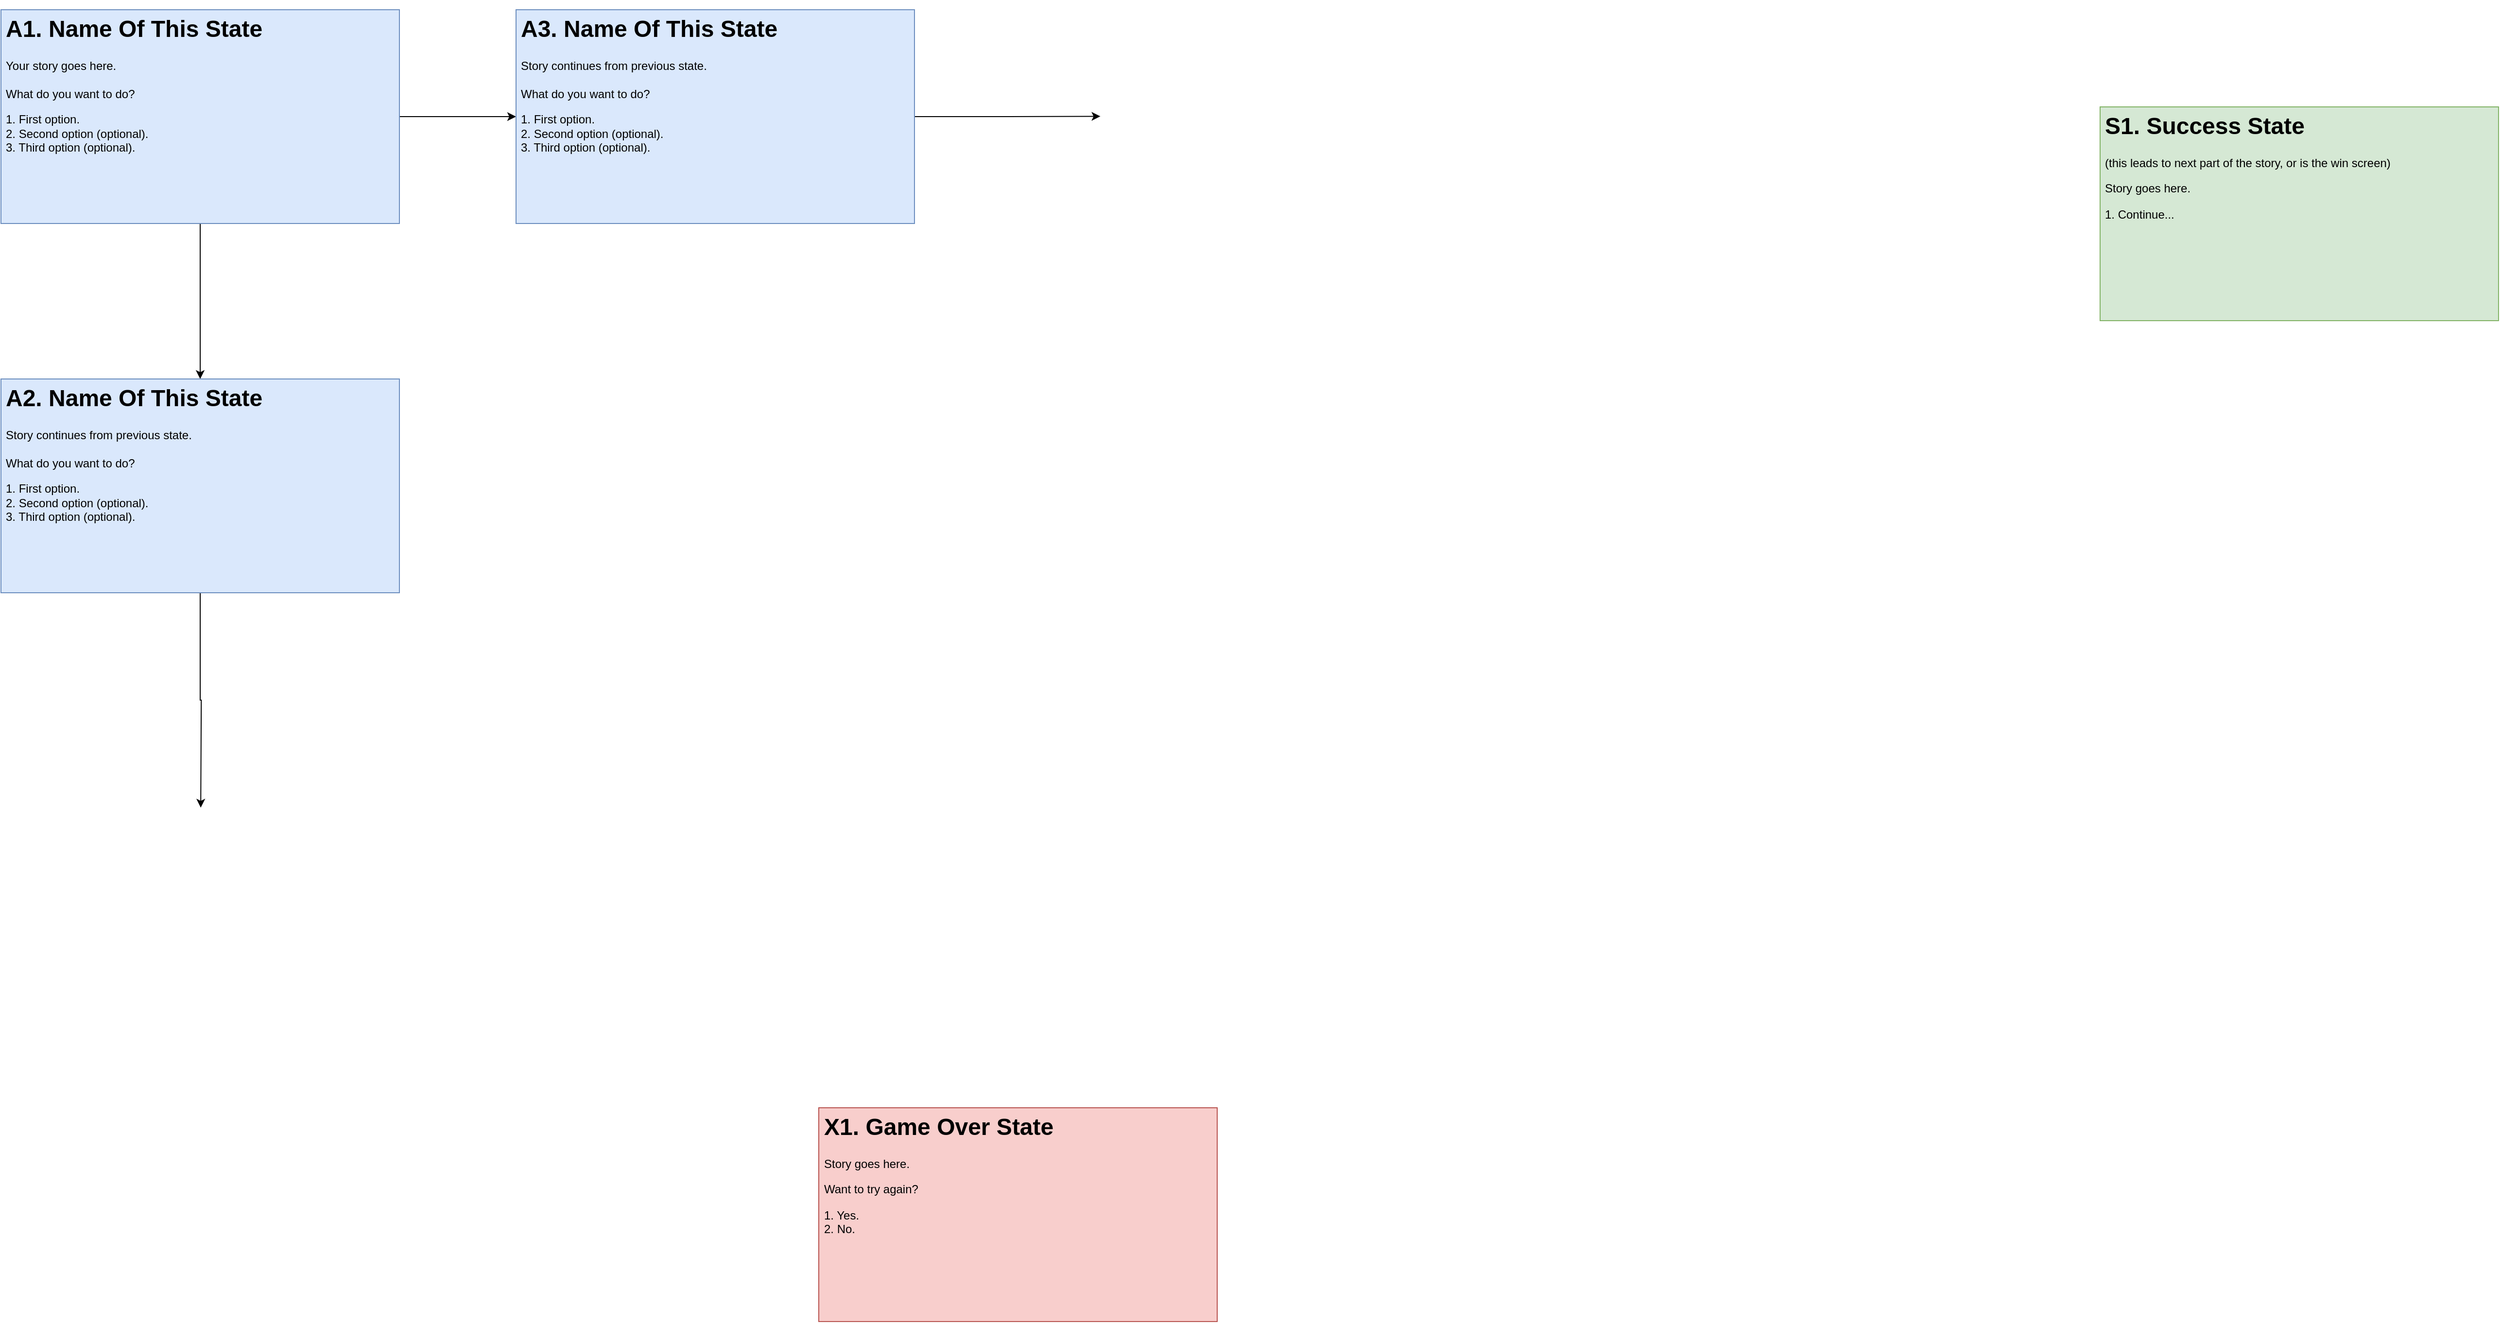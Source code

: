 <mxfile version="15.8.3" type="device" pages="2"><diagram id="2F5e5r4EdfCOpqTdwm34" name="Page-1"><mxGraphModel dx="5688" dy="4528" grid="1" gridSize="10" guides="1" tooltips="1" connect="1" arrows="1" fold="1" page="1" pageScale="1" pageWidth="1920" pageHeight="1200" background="none" math="0" shadow="0"><root><mxCell id="0"/><mxCell id="1" parent="0"/><mxCell id="8j3Md_S9FkKLMgzsWXGM-3" style="edgeStyle=orthogonalEdgeStyle;rounded=0;html=1;exitX=0.5;exitY=1;entryX=0.5;entryY=0;jettySize=auto;orthogonalLoop=1;" edge="1" parent="1" source="8j3Md_S9FkKLMgzsWXGM-5" target="8j3Md_S9FkKLMgzsWXGM-7"><mxGeometry relative="1" as="geometry"/></mxCell><mxCell id="8j3Md_S9FkKLMgzsWXGM-4" style="edgeStyle=orthogonalEdgeStyle;rounded=0;html=1;exitX=1;exitY=0.5;entryX=0;entryY=0.5;jettySize=auto;orthogonalLoop=1;" edge="1" parent="1" source="8j3Md_S9FkKLMgzsWXGM-5" target="8j3Md_S9FkKLMgzsWXGM-9"><mxGeometry relative="1" as="geometry"/></mxCell><mxCell id="8j3Md_S9FkKLMgzsWXGM-5" value="&lt;h1&gt;A1. Name Of This State&lt;/h1&gt;&lt;p&gt;&lt;span&gt;Your story goes here.&lt;br&gt;&lt;/span&gt;&lt;span&gt;&lt;br&gt;What do you want to do?&lt;/span&gt;&lt;/p&gt;&lt;p&gt;1. First option.&lt;br&gt;2. Second option (optional).&lt;br&gt;3. Third option (optional).&amp;nbsp;&lt;/p&gt;" style="text;html=1;strokeColor=#6c8ebf;fillColor=#dae8fc;spacing=5;spacingTop=-20;whiteSpace=wrap;overflow=hidden;rounded=0;" vertex="1" parent="1"><mxGeometry x="80" y="-1120" width="410" height="220" as="geometry"/></mxCell><mxCell id="8j3Md_S9FkKLMgzsWXGM-6" style="edgeStyle=orthogonalEdgeStyle;rounded=0;html=1;exitX=0.5;exitY=1;entryX=0.5;entryY=0;jettySize=auto;orthogonalLoop=1;" edge="1" parent="1" source="8j3Md_S9FkKLMgzsWXGM-7"><mxGeometry relative="1" as="geometry"><mxPoint x="285.571" y="-298.857" as="targetPoint"/></mxGeometry></mxCell><mxCell id="8j3Md_S9FkKLMgzsWXGM-7" value="&lt;h1&gt;A2. Name Of This State&lt;/h1&gt;&lt;p&gt;Story continues from previous state.&lt;br&gt;&lt;span&gt;&lt;br&gt;What do you want to do?&lt;/span&gt;&lt;br&gt;&lt;/p&gt;&lt;p&gt;1. First option.&lt;br&gt;2. Second option (optional).&lt;br&gt;3. Third option (optional).&lt;/p&gt;" style="text;html=1;strokeColor=#6c8ebf;fillColor=#dae8fc;spacing=5;spacingTop=-20;whiteSpace=wrap;overflow=hidden;rounded=0;" vertex="1" parent="1"><mxGeometry x="80" y="-740" width="410" height="220" as="geometry"/></mxCell><mxCell id="8j3Md_S9FkKLMgzsWXGM-8" style="edgeStyle=orthogonalEdgeStyle;rounded=0;html=1;exitX=1;exitY=0.5;entryX=0;entryY=0.5;jettySize=auto;orthogonalLoop=1;" edge="1" parent="1" source="8j3Md_S9FkKLMgzsWXGM-9"><mxGeometry relative="1" as="geometry"><mxPoint x="1211.286" y="-1010.286" as="targetPoint"/></mxGeometry></mxCell><mxCell id="8j3Md_S9FkKLMgzsWXGM-9" value="&lt;h1&gt;A3. Name Of This State&lt;/h1&gt;&lt;p&gt;Story continues from previous state.&lt;br&gt;&lt;br&gt;What do you want to do?&lt;br&gt;&lt;/p&gt;&lt;p&gt;1. First option.&lt;br&gt;2. Second option (optional).&lt;br&gt;3. Third option (optional).&lt;/p&gt;" style="text;html=1;strokeColor=#6c8ebf;fillColor=#dae8fc;spacing=5;spacingTop=-20;whiteSpace=wrap;overflow=hidden;rounded=0;" vertex="1" parent="1"><mxGeometry x="610" y="-1120" width="410" height="220" as="geometry"/></mxCell><mxCell id="8j3Md_S9FkKLMgzsWXGM-10" value="&lt;h1&gt;X1. Game Over State&lt;/h1&gt;&lt;p&gt;Story goes here.&amp;nbsp;&lt;/p&gt;&lt;p&gt;&lt;span&gt;Want to try again?&lt;/span&gt;&lt;br&gt;&lt;/p&gt;&lt;p&gt;1. Yes.&lt;br&gt;2. No.&lt;/p&gt;" style="text;html=1;strokeColor=#b85450;fillColor=#f8cecc;spacing=5;spacingTop=-20;whiteSpace=wrap;overflow=hidden;rounded=0;" vertex="1" parent="1"><mxGeometry x="921.5" y="10" width="410" height="220" as="geometry"/></mxCell><mxCell id="8j3Md_S9FkKLMgzsWXGM-11" value="&lt;h1&gt;S1. Success State&lt;/h1&gt;&lt;p&gt;&lt;span&gt;(this leads to next part of the story, or is the win screen)&lt;/span&gt;&lt;/p&gt;&lt;p&gt;Story goes here.&lt;/p&gt;&lt;p&gt;&lt;span&gt;1. Continue...&lt;/span&gt;&lt;span&gt;&lt;br&gt;&lt;/span&gt;&lt;/p&gt;" style="text;html=1;strokeColor=#82b366;fillColor=#d5e8d4;spacing=5;spacingTop=-20;whiteSpace=wrap;overflow=hidden;rounded=0;" vertex="1" parent="1"><mxGeometry x="2240" y="-1020" width="410" height="220" as="geometry"/></mxCell></root></mxGraphModel></diagram><diagram id="WArMbwn0BnvB3l37Hnve" name="Page-2"><mxGraphModel dx="2844" dy="1664" grid="1" gridSize="10" guides="1" tooltips="1" connect="1" arrows="1" fold="1" page="1" pageScale="1" pageWidth="1920" pageHeight="1200" math="0" shadow="0"><root><mxCell id="LzMgthsVx_Ap8dmyloAN-0"/><mxCell id="LzMgthsVx_Ap8dmyloAN-1" parent="LzMgthsVx_Ap8dmyloAN-0"/><mxCell id="LzMgthsVx_Ap8dmyloAN-2" style="edgeStyle=orthogonalEdgeStyle;rounded=0;html=1;exitX=0.5;exitY=1;entryX=0.5;entryY=0;jettySize=auto;orthogonalLoop=1;" edge="1" parent="LzMgthsVx_Ap8dmyloAN-1" source="LzMgthsVx_Ap8dmyloAN-4" target="LzMgthsVx_Ap8dmyloAN-7"><mxGeometry relative="1" as="geometry"/></mxCell><mxCell id="LzMgthsVx_Ap8dmyloAN-3" style="edgeStyle=orthogonalEdgeStyle;rounded=0;html=1;exitX=1;exitY=0.5;entryX=0;entryY=0.5;jettySize=auto;orthogonalLoop=1;" edge="1" parent="LzMgthsVx_Ap8dmyloAN-1" source="LzMgthsVx_Ap8dmyloAN-4" target="LzMgthsVx_Ap8dmyloAN-10"><mxGeometry relative="1" as="geometry"/></mxCell><mxCell id="LzMgthsVx_Ap8dmyloAN-4" value="&lt;h1&gt;A1. Outside Hangar&lt;/h1&gt;&lt;p&gt;Festers. Everywhere. Armed mostly with gas-powered rock flingers.&lt;br&gt;&lt;span&gt;&lt;br&gt;At least 10 of them guarding the hangar door. Typical.&lt;br&gt;&lt;/span&gt;&lt;span&gt;&lt;br&gt;Could try punching your way through. Or sneaking the long way to the&amp;nbsp;&lt;/span&gt;&lt;span&gt;emergency exit.&lt;br&gt;&lt;/span&gt;&lt;span&gt;&lt;br&gt;What should you do?&lt;/span&gt;&lt;span&gt;&lt;br&gt;&lt;/span&gt;&lt;/p&gt;&lt;p&gt;1. Take them head on - rush the 10 guards.&lt;br&gt;2. Sneak your way to the emergency exit.&lt;/p&gt;" style="text;html=1;strokeColor=#6c8ebf;fillColor=#dae8fc;spacing=5;spacingTop=-20;whiteSpace=wrap;overflow=hidden;rounded=0;" vertex="1" parent="LzMgthsVx_Ap8dmyloAN-1"><mxGeometry x="710" y="610" width="410" height="220" as="geometry"/></mxCell><mxCell id="LzMgthsVx_Ap8dmyloAN-5" style="edgeStyle=orthogonalEdgeStyle;rounded=0;html=1;exitX=0.5;exitY=1;entryX=0.5;entryY=0;jettySize=auto;orthogonalLoop=1;" edge="1" parent="LzMgthsVx_Ap8dmyloAN-1" source="LzMgthsVx_Ap8dmyloAN-7" target="LzMgthsVx_Ap8dmyloAN-25"><mxGeometry relative="1" as="geometry"/></mxCell><mxCell id="LzMgthsVx_Ap8dmyloAN-6" style="edgeStyle=orthogonalEdgeStyle;rounded=0;html=1;exitX=1;exitY=0.5;entryX=0.25;entryY=0;jettySize=auto;orthogonalLoop=1;" edge="1" parent="LzMgthsVx_Ap8dmyloAN-1" source="LzMgthsVx_Ap8dmyloAN-7" target="LzMgthsVx_Ap8dmyloAN-27"><mxGeometry relative="1" as="geometry"/></mxCell><mxCell id="LzMgthsVx_Ap8dmyloAN-7" value="&lt;h1&gt;A2. In A Cell&lt;/h1&gt;&lt;p&gt;Well, that was pretty stupid. You sustain a brutal beating and end up dumped in a dirty cell. The bars are thick cast iron. The door is old and patched together with plate metal and thick red wires.&lt;br&gt;&lt;span&gt;&lt;br&gt;You have no idea where you are. And your head hurts.&lt;br&gt;&lt;br&gt;So, what to do now, slugger?&lt;br&gt;&lt;br&gt;1. Wait it out. My head hurts.&lt;br&gt;2. Slam into the door with all my might.&lt;/span&gt;&lt;/p&gt;" style="text;html=1;strokeColor=#6c8ebf;fillColor=#dae8fc;spacing=5;spacingTop=-20;whiteSpace=wrap;overflow=hidden;rounded=0;" vertex="1" parent="LzMgthsVx_Ap8dmyloAN-1"><mxGeometry x="710" y="990" width="410" height="220" as="geometry"/></mxCell><mxCell id="LzMgthsVx_Ap8dmyloAN-8" style="edgeStyle=orthogonalEdgeStyle;rounded=0;html=1;exitX=0.5;exitY=1;entryX=0.5;entryY=0;jettySize=auto;orthogonalLoop=1;" edge="1" parent="LzMgthsVx_Ap8dmyloAN-1" source="LzMgthsVx_Ap8dmyloAN-10" target="LzMgthsVx_Ap8dmyloAN-14"><mxGeometry relative="1" as="geometry"/></mxCell><mxCell id="LzMgthsVx_Ap8dmyloAN-9" style="edgeStyle=orthogonalEdgeStyle;rounded=0;html=1;exitX=1;exitY=0.5;entryX=0;entryY=0.5;jettySize=auto;orthogonalLoop=1;" edge="1" parent="LzMgthsVx_Ap8dmyloAN-1" source="LzMgthsVx_Ap8dmyloAN-10" target="LzMgthsVx_Ap8dmyloAN-17"><mxGeometry relative="1" as="geometry"/></mxCell><mxCell id="LzMgthsVx_Ap8dmyloAN-10" value="&lt;h1&gt;A3. Emergency Exit&lt;/h1&gt;&lt;p&gt;&lt;span&gt;Okay, you're around the corner. No one can see you. You think.&lt;br&gt;&lt;/span&gt;&lt;span&gt;&lt;br&gt;Bit tough to hear yourself think above the thumping machinery. However, in front of you is the emergency exit door. It has an oversized, cast iron lock hanging from a bolted handle. You could try picking the lock, or maybe look for a way to pry it off.&lt;/span&gt;&lt;/p&gt;&lt;p&gt;&lt;span&gt;What to do?&lt;/span&gt;&lt;/p&gt;&lt;p&gt;1. Pick it.&lt;br&gt;2. Pry it.&lt;/p&gt;" style="text;html=1;strokeColor=#6c8ebf;fillColor=#dae8fc;spacing=5;spacingTop=-20;whiteSpace=wrap;overflow=hidden;rounded=0;" vertex="1" parent="LzMgthsVx_Ap8dmyloAN-1"><mxGeometry x="1240" y="610" width="410" height="220" as="geometry"/></mxCell><mxCell id="LzMgthsVx_Ap8dmyloAN-11" value="&lt;h1&gt;X1. Game Over&lt;/h1&gt;&lt;p&gt;Well, that clearly wasn't the right choice.&amp;nbsp;&lt;/p&gt;&lt;p&gt;You failed.&lt;/p&gt;&lt;p&gt;No parade for you.&lt;/p&gt;&lt;p&gt;Want to try again?&lt;br&gt;1. Yes, this time I shall taste glory.&lt;br&gt;2. No, I'm going to go sulk for a while.&lt;/p&gt;" style="text;html=1;strokeColor=#b85450;fillColor=#f8cecc;spacing=5;spacingTop=-20;whiteSpace=wrap;overflow=hidden;rounded=0;" vertex="1" parent="LzMgthsVx_Ap8dmyloAN-1"><mxGeometry x="1900" y="2690" width="410" height="220" as="geometry"/></mxCell><mxCell id="LzMgthsVx_Ap8dmyloAN-12" value="&lt;h1&gt;S1. Onboard But Only Just&lt;/h1&gt;&lt;p&gt;&lt;span&gt;You scramble aboard your airship. With all of your remaining strength, you lift the anchoring rope off its huge hook and give an all mighty shove.&lt;/span&gt;&lt;/p&gt;&lt;p&gt;&lt;span&gt;As you start to drift out of the hangar, you hear shouts of dismay from a nearby group of Festers.&amp;nbsp;&lt;/span&gt;&lt;/p&gt;&lt;p&gt;&lt;span&gt;&quot;So long suckers! May we never meet again!&quot;, you holler. You may, you may not.&amp;nbsp;&lt;/span&gt;&lt;span&gt;Time will tell.&amp;nbsp;&lt;/span&gt;&lt;/p&gt;&lt;p&gt;&lt;span&gt;You've won this battle. Now, on with the war!&lt;/span&gt;&lt;/p&gt;&lt;p&gt;&lt;span&gt;1. Continue...&lt;/span&gt;&lt;/p&gt;" style="text;html=1;strokeColor=#82b366;fillColor=#d5e8d4;spacing=5;spacingTop=-20;whiteSpace=wrap;overflow=hidden;rounded=0;" vertex="1" parent="LzMgthsVx_Ap8dmyloAN-1"><mxGeometry x="3619" y="1860" width="410" height="220" as="geometry"/></mxCell><mxCell id="LzMgthsVx_Ap8dmyloAN-13" style="edgeStyle=orthogonalEdgeStyle;rounded=0;html=1;exitX=1;exitY=0.5;entryX=0.5;entryY=1;jettySize=auto;orthogonalLoop=1;" edge="1" parent="LzMgthsVx_Ap8dmyloAN-1" source="LzMgthsVx_Ap8dmyloAN-14" target="LzMgthsVx_Ap8dmyloAN-17"><mxGeometry relative="1" as="geometry"/></mxCell><mxCell id="LzMgthsVx_Ap8dmyloAN-14" value="&lt;h1&gt;A4. Picking Lock&lt;/h1&gt;&lt;div&gt;You give it a good 10 minutes. No dice. Not going to happen.&lt;/div&gt;&lt;div&gt;&lt;br&gt;&lt;/div&gt;&lt;div&gt;You do realise that you have no idea how to pick a lock right? You're an airship pilot, not a common thief.&lt;/div&gt;&lt;div&gt;&lt;br&gt;&lt;/div&gt;&lt;div&gt;So what now?&lt;/div&gt;&lt;div&gt;1. Fine, try to pry it.&lt;/div&gt;&lt;p&gt;&lt;/p&gt;" style="text;html=1;strokeColor=#6c8ebf;fillColor=#dae8fc;spacing=5;spacingTop=-20;whiteSpace=wrap;overflow=hidden;rounded=0;" vertex="1" parent="LzMgthsVx_Ap8dmyloAN-1"><mxGeometry x="1445" y="980" width="410" height="220" as="geometry"/></mxCell><mxCell id="LzMgthsVx_Ap8dmyloAN-15" style="edgeStyle=orthogonalEdgeStyle;rounded=0;html=1;exitX=1;exitY=0.5;entryX=0;entryY=0.5;jettySize=auto;orthogonalLoop=1;" edge="1" parent="LzMgthsVx_Ap8dmyloAN-1" source="LzMgthsVx_Ap8dmyloAN-17" target="LzMgthsVx_Ap8dmyloAN-20"><mxGeometry relative="1" as="geometry"/></mxCell><mxCell id="LzMgthsVx_Ap8dmyloAN-16" style="edgeStyle=orthogonalEdgeStyle;rounded=0;html=1;exitX=1;exitY=0.5;entryX=0;entryY=0.75;jettySize=auto;orthogonalLoop=1;" edge="1" parent="LzMgthsVx_Ap8dmyloAN-1" source="LzMgthsVx_Ap8dmyloAN-17" target="LzMgthsVx_Ap8dmyloAN-20"><mxGeometry relative="1" as="geometry"/></mxCell><mxCell id="LzMgthsVx_Ap8dmyloAN-17" value="&lt;h1&gt;A5. Lock Smashing&lt;/h1&gt;&lt;p&gt;Got to be something around here to help with some smashy smashy. You see a crate with all manner of pipes, wires and cogs scattered within it. Mostly trash.&lt;/p&gt;&lt;p&gt;You could try the brute force approach - wack the lock with one of the pipes. Or you could take some time to build a contraption with some kind of leverage, maybe a mini pulley system with those wires and the cogs.&lt;/p&gt;&lt;p&gt;How to proceed?&lt;br&gt;1. No time to waste, grab the pipe, start wacking.&lt;br&gt;2. Take the time to build a leverage-gadget.&lt;/p&gt;" style="text;html=1;strokeColor=#6c8ebf;fillColor=#dae8fc;spacing=5;spacingTop=-20;whiteSpace=wrap;overflow=hidden;rounded=0;" vertex="1" parent="LzMgthsVx_Ap8dmyloAN-1"><mxGeometry x="1840" y="610" width="410" height="220" as="geometry"/></mxCell><mxCell id="LzMgthsVx_Ap8dmyloAN-18" style="edgeStyle=orthogonalEdgeStyle;rounded=0;html=1;exitX=1;exitY=0.5;entryX=0;entryY=0.5;jettySize=auto;orthogonalLoop=1;" edge="1" parent="LzMgthsVx_Ap8dmyloAN-1" source="LzMgthsVx_Ap8dmyloAN-20" target="LzMgthsVx_Ap8dmyloAN-30"><mxGeometry relative="1" as="geometry"/></mxCell><mxCell id="LzMgthsVx_Ap8dmyloAN-19" style="edgeStyle=orthogonalEdgeStyle;rounded=0;html=1;exitX=0.5;exitY=1;entryX=0.476;entryY=0.018;entryPerimeter=0;jettySize=auto;orthogonalLoop=1;" edge="1" parent="LzMgthsVx_Ap8dmyloAN-1" source="LzMgthsVx_Ap8dmyloAN-20" target="LzMgthsVx_Ap8dmyloAN-22"><mxGeometry relative="1" as="geometry"/></mxCell><mxCell id="LzMgthsVx_Ap8dmyloAN-20" value="&lt;h1&gt;A6. Dark Room&lt;/h1&gt;&lt;p&gt;&lt;span&gt;Right, well, that took far longer than anticipated but the lock is off and the door opened. Thank goodness for the Pumping Station being so loud.&amp;nbsp;&lt;/span&gt;&lt;/p&gt;&lt;p&gt;&lt;span&gt;You're in a dark room. You hear people yelling over the top of the combustion boilers. You catch some words. THUNK, THUNK, &quot;shut off the valves...&quot;, THUNK THUNK, &quot;...get out in time?&quot;, THUNK THUNK, &quot;...massive pressure&quot;, THUNK THUNK &quot;...for glory&quot;... THUNK THUNK...&lt;/span&gt;&lt;/p&gt;&lt;p&gt;&lt;span&gt;What next, Adventurer?&lt;/span&gt;&lt;br&gt;&lt;/p&gt;&lt;p&gt;1. Get closer to the people speaking.&lt;br&gt;2. Ignore them, keep pushing for the airship.&lt;/p&gt;" style="text;html=1;strokeColor=#6c8ebf;fillColor=#dae8fc;spacing=5;spacingTop=-20;whiteSpace=wrap;overflow=hidden;rounded=0;" vertex="1" parent="LzMgthsVx_Ap8dmyloAN-1"><mxGeometry x="2410" y="610" width="410" height="220" as="geometry"/></mxCell><mxCell id="LzMgthsVx_Ap8dmyloAN-21" style="edgeStyle=orthogonalEdgeStyle;rounded=0;html=1;exitX=0.5;exitY=1;jettySize=auto;orthogonalLoop=1;" edge="1" parent="LzMgthsVx_Ap8dmyloAN-1" source="LzMgthsVx_Ap8dmyloAN-22" target="LzMgthsVx_Ap8dmyloAN-11"><mxGeometry relative="1" as="geometry"><Array as="points"><mxPoint x="2624" y="1965"/><mxPoint x="2621" y="1965"/><mxPoint x="2621" y="2800"/></Array></mxGeometry></mxCell><mxCell id="LzMgthsVx_Ap8dmyloAN-22" value="&lt;h1&gt;A7. The Long Way Round&lt;/h1&gt;&lt;p&gt;Good thinking, no point worrying about some random guys' plans to blow up the entire pumping station by shutting off the water cooling valves. I'm sure everything will be just fine. Nothing at all to worry about. Plenty of time to do what you need to do.&lt;/p&gt;&lt;p&gt;You take quite some time, but eventually you make your way around the edge of the pumping station and see daylight.&lt;/p&gt;&lt;p&gt;What! An almighty screech pierces the air. Gears grinding. Steam spooshing from cracks in pipes. And then, a deafening roar....&lt;/p&gt;&lt;p&gt;1. Continue...&lt;/p&gt;" style="text;html=1;strokeColor=#6c8ebf;fillColor=#dae8fc;spacing=5;spacingTop=-20;whiteSpace=wrap;overflow=hidden;rounded=0;" vertex="1" parent="LzMgthsVx_Ap8dmyloAN-1"><mxGeometry x="2420" y="1020" width="410" height="220" as="geometry"/></mxCell><mxCell id="LzMgthsVx_Ap8dmyloAN-23" style="edgeStyle=orthogonalEdgeStyle;rounded=0;html=1;exitX=0.5;exitY=1;entryX=0.5;entryY=0;jettySize=auto;orthogonalLoop=1;" edge="1" parent="LzMgthsVx_Ap8dmyloAN-1" source="LzMgthsVx_Ap8dmyloAN-25" target="LzMgthsVx_Ap8dmyloAN-40"><mxGeometry relative="1" as="geometry"/></mxCell><mxCell id="LzMgthsVx_Ap8dmyloAN-24" style="edgeStyle=orthogonalEdgeStyle;rounded=0;html=1;exitX=1;exitY=0.5;entryX=0;entryY=0.5;jettySize=auto;orthogonalLoop=1;" edge="1" parent="LzMgthsVx_Ap8dmyloAN-1" source="LzMgthsVx_Ap8dmyloAN-25" target="LzMgthsVx_Ap8dmyloAN-43"><mxGeometry relative="1" as="geometry"/></mxCell><mxCell id="LzMgthsVx_Ap8dmyloAN-25" value="&lt;h1&gt;B1. Opening Door&lt;/h1&gt;&lt;p&gt;You wait it out. After, perhaps, 20 minutes you hear feet shuffling. Keys jangle. The door starts to unlock.&lt;br&gt;&lt;br&gt;What to do?&lt;br&gt;&lt;br&gt;1. Wait a little longer, it seemed to work last time.&lt;br&gt;2. Rush the door and thrust a handful of knuckles through the chestplate of whoever enters.&lt;/p&gt;" style="text;html=1;strokeColor=#6c8ebf;fillColor=#dae8fc;spacing=5;spacingTop=-20;whiteSpace=wrap;overflow=hidden;rounded=0;" vertex="1" parent="LzMgthsVx_Ap8dmyloAN-1"><mxGeometry x="710" y="1700" width="410" height="220" as="geometry"/></mxCell><mxCell id="LzMgthsVx_Ap8dmyloAN-26" style="edgeStyle=orthogonalEdgeStyle;rounded=0;html=1;exitX=0.5;exitY=1;entryX=0.328;entryY=0.01;entryPerimeter=0;jettySize=auto;orthogonalLoop=1;" edge="1" parent="LzMgthsVx_Ap8dmyloAN-1" source="LzMgthsVx_Ap8dmyloAN-27" target="LzMgthsVx_Ap8dmyloAN-11"><mxGeometry relative="1" as="geometry"><Array as="points"><mxPoint x="1396" y="2580"/><mxPoint x="2036" y="2580"/></Array></mxGeometry></mxCell><mxCell id="LzMgthsVx_Ap8dmyloAN-27" value="&lt;h1&gt;B2. Booby Trap&lt;/h1&gt;&lt;p&gt;You stand up, a little groggily, back up to the far edge of the wall and make an almighty sprint towards the door.&lt;br&gt;&lt;br&gt;And, of course, its booby trapped. Maybe next time you want to ask what the red wires are wrapped around the door.&lt;br&gt;&lt;br&gt;1. Continue...&lt;/p&gt;" style="text;html=1;strokeColor=#6c8ebf;fillColor=#dae8fc;spacing=5;spacingTop=-20;whiteSpace=wrap;overflow=hidden;rounded=0;" vertex="1" parent="LzMgthsVx_Ap8dmyloAN-1"><mxGeometry x="1190" y="1369" width="410" height="220" as="geometry"/></mxCell><mxCell id="LzMgthsVx_Ap8dmyloAN-28" style="edgeStyle=orthogonalEdgeStyle;rounded=0;html=1;exitX=0.5;exitY=1;entryX=0.5;entryY=0;jettySize=auto;orthogonalLoop=1;" edge="1" parent="LzMgthsVx_Ap8dmyloAN-1" source="LzMgthsVx_Ap8dmyloAN-30" target="LzMgthsVx_Ap8dmyloAN-32"><mxGeometry relative="1" as="geometry"/></mxCell><mxCell id="LzMgthsVx_Ap8dmyloAN-29" style="edgeStyle=orthogonalEdgeStyle;rounded=0;html=1;exitX=1;exitY=0.5;entryX=0;entryY=0.5;jettySize=auto;orthogonalLoop=1;" edge="1" parent="LzMgthsVx_Ap8dmyloAN-1" source="LzMgthsVx_Ap8dmyloAN-30" target="LzMgthsVx_Ap8dmyloAN-34"><mxGeometry relative="1" as="geometry"/></mxCell><mxCell id="LzMgthsVx_Ap8dmyloAN-30" value="&lt;h1&gt;A8. Evesdropping&lt;/h1&gt;&lt;p&gt;&lt;span&gt;You slink through the machinery towards 2 skanky looking men. The tall, scrawny one is carrying an oversized gas-canister-powered arrow shooter, while the shorter dumpy man has strapped to him at least a dozen small glass bottles with grey liquid inside.&lt;/span&gt;&lt;/p&gt;&lt;p&gt;&lt;span&gt;The stout fellow finishes cranking a large valve (clockwise you notice) and then both men dash off with much haste.&lt;/span&gt;&lt;/p&gt;&lt;p&gt;&lt;span&gt;What to do?&lt;/span&gt;&lt;br&gt;&lt;/p&gt;&lt;p&gt;1. Quick, uncrank that valve, they were clearly up to no good.&lt;br&gt;2. Chase the men.&lt;/p&gt;" style="text;html=1;strokeColor=#6c8ebf;fillColor=#dae8fc;spacing=5;spacingTop=-20;whiteSpace=wrap;overflow=hidden;rounded=0;" vertex="1" parent="LzMgthsVx_Ap8dmyloAN-1"><mxGeometry x="3010" y="610" width="410" height="220" as="geometry"/></mxCell><mxCell id="LzMgthsVx_Ap8dmyloAN-31" style="edgeStyle=orthogonalEdgeStyle;rounded=0;html=1;exitX=0.5;exitY=1;jettySize=auto;orthogonalLoop=1;entryX=1;entryY=0.75;" edge="1" parent="LzMgthsVx_Ap8dmyloAN-1" source="LzMgthsVx_Ap8dmyloAN-32" target="LzMgthsVx_Ap8dmyloAN-11"><mxGeometry relative="1" as="geometry"><mxPoint x="3210" y="2890" as="targetPoint"/><Array as="points"><mxPoint x="3216" y="1370"/><mxPoint x="2861" y="1370"/><mxPoint x="2861" y="2855"/></Array></mxGeometry></mxCell><mxCell id="LzMgthsVx_Ap8dmyloAN-32" value="&lt;h1&gt;A9. Pressure Build Up&lt;/h1&gt;&lt;p&gt;You open up the valve (anti-clockwise), step back, and congratulate yourself on averting certain tragedy. Phew, that was close.&lt;br&gt;&lt;br&gt;As you stand pondering your next move, you hear a popping noise, as if a huge build up of steam has cause the rivet of a boiler to be expunged like a squeezed whitehead on a teenager's forehead.&lt;/p&gt;&lt;p&gt;Then another. Then another. Oh..... maybe the men turned off more than on valve. You hear an almighty screeching as the huge gears and cogs start to jam. Then a deafening road.&lt;/p&gt;&lt;p&gt;1. Continue...&lt;/p&gt;" style="text;html=1;strokeColor=#6c8ebf;fillColor=#dae8fc;spacing=5;spacingTop=-20;whiteSpace=wrap;overflow=hidden;rounded=0;" vertex="1" parent="LzMgthsVx_Ap8dmyloAN-1"><mxGeometry x="3010" y="1030" width="410" height="220" as="geometry"/></mxCell><mxCell id="LzMgthsVx_Ap8dmyloAN-33" style="edgeStyle=orthogonalEdgeStyle;rounded=0;html=1;exitX=0.5;exitY=1;entryX=0.5;entryY=0;jettySize=auto;orthogonalLoop=1;" edge="1" parent="LzMgthsVx_Ap8dmyloAN-1" source="LzMgthsVx_Ap8dmyloAN-34" target="LzMgthsVx_Ap8dmyloAN-37"><mxGeometry relative="1" as="geometry"/></mxCell><mxCell id="LzMgthsVx_Ap8dmyloAN-34" value="&lt;h1&gt;A10. Narrow Escape&lt;/h1&gt;&lt;p&gt;&lt;span&gt;You take your cue from the two men and get on your horse. Figuratively of course, no one rides horses since the combustamobile was invented.&lt;/span&gt;&lt;/p&gt;&lt;p&gt;&lt;span&gt;You zig. You zag. You weave through the huge machinery of the pumping station. Steam jets have started squirting out of pipes. Gears are grinding to a halt. You see the exit ahead.&lt;/span&gt;&lt;/p&gt;&lt;p&gt;&lt;span&gt;Something behind you gives a grinding screech. Metal eating into metal. You leap for the door and slide through on your stomach, just as all hell breaks lose behind you.&lt;/span&gt;&lt;/p&gt;&lt;p&gt;&lt;span&gt;1. Continue...&lt;/span&gt;&lt;/p&gt;" style="text;html=1;strokeColor=#6c8ebf;fillColor=#dae8fc;spacing=5;spacingTop=-20;whiteSpace=wrap;overflow=hidden;rounded=0;" vertex="1" parent="LzMgthsVx_Ap8dmyloAN-1"><mxGeometry x="3560" y="610" width="410" height="220" as="geometry"/></mxCell><mxCell id="LzMgthsVx_Ap8dmyloAN-35" style="edgeStyle=orthogonalEdgeStyle;rounded=0;html=1;exitX=1;exitY=0.25;entryX=0;entryY=0.5;jettySize=auto;orthogonalLoop=1;" edge="1" parent="LzMgthsVx_Ap8dmyloAN-1" source="LzMgthsVx_Ap8dmyloAN-37" target="LzMgthsVx_Ap8dmyloAN-12"><mxGeometry relative="1" as="geometry"/></mxCell><mxCell id="LzMgthsVx_Ap8dmyloAN-36" style="edgeStyle=orthogonalEdgeStyle;rounded=0;html=1;exitX=1;exitY=0.5;entryX=0;entryY=0.5;jettySize=auto;orthogonalLoop=1;" edge="1" parent="LzMgthsVx_Ap8dmyloAN-1" source="LzMgthsVx_Ap8dmyloAN-37" target="LzMgthsVx_Ap8dmyloAN-38"><mxGeometry relative="1" as="geometry"/></mxCell><mxCell id="LzMgthsVx_Ap8dmyloAN-37" value="&lt;h1&gt;A11. Diversion&lt;/h1&gt;&lt;p&gt;&lt;span&gt;In front of you is the expanse of the airship hangar.&lt;/span&gt;&lt;/p&gt;&lt;p&gt;Festers are running everywhere and mostly yelling at one another. Some men are clambering aboard airships, others are attempting to put out fires that have started from the explosion.&lt;/p&gt;&lt;p&gt;Who were those men? Friend or foe? That will have to wait. Time to get out of here.&lt;/p&gt;&lt;p&gt;What now?&lt;br&gt;1. Mad sprint to the nearest airship.&lt;br&gt;2. Quick scrounge for weapons, then mad sprint to the nearest airship.&lt;/p&gt;" style="text;html=1;strokeColor=#6c8ebf;fillColor=#dae8fc;spacing=5;spacingTop=-20;whiteSpace=wrap;overflow=hidden;rounded=0;" vertex="1" parent="LzMgthsVx_Ap8dmyloAN-1"><mxGeometry x="3560" y="1050" width="410" height="220" as="geometry"/></mxCell><mxCell id="LzMgthsVx_Ap8dmyloAN-38" value="&lt;h1&gt;S2. Onboard With Supplies&lt;/h1&gt;&lt;p&gt;&lt;span&gt;You take what feels like an eternity to scrounge a rock flinger and 3 vials of tonix. When a huge machine cog lands an arm span from your head you decide its time to make your dash.&lt;/span&gt;&lt;/p&gt;&lt;p&gt;&lt;span&gt;You scramble aboard your airship. With all of your remaining strength, you lift the anchoring rope off its huge hook and give an all mighty shove.&lt;br&gt;&lt;/span&gt;&lt;span&gt;&lt;br&gt;From behind you hear a surprised crew member. He rushes. You shoot. Direct hit. Thank goodness for the weapon. You're safe. For now.&lt;br&gt;&lt;/span&gt;&lt;span&gt;&lt;br&gt;1. Continue...&lt;/span&gt;&lt;span&gt;&lt;br&gt;&lt;/span&gt;&lt;/p&gt;" style="text;html=1;strokeColor=#82b366;fillColor=#d5e8d4;spacing=5;spacingTop=-20;whiteSpace=wrap;overflow=hidden;rounded=0;" vertex="1" parent="LzMgthsVx_Ap8dmyloAN-1"><mxGeometry x="3010" y="1860" width="410" height="220" as="geometry"/></mxCell><mxCell id="LzMgthsVx_Ap8dmyloAN-39" style="edgeStyle=orthogonalEdgeStyle;rounded=0;html=1;exitX=1;exitY=0.5;jettySize=auto;orthogonalLoop=1;" edge="1" parent="LzMgthsVx_Ap8dmyloAN-1" source="LzMgthsVx_Ap8dmyloAN-40" target="LzMgthsVx_Ap8dmyloAN-45"><mxGeometry relative="1" as="geometry"/></mxCell><mxCell id="LzMgthsVx_Ap8dmyloAN-40" value="&lt;h1&gt;B4. Friendly Fire&lt;/h1&gt;&lt;p&gt;You tear off a piece of metal framing from your leather airship pilot armour and hold it ready as a shiv of sorts. As the door opens you rush at your captor, leaping like a crazy person and hollering a primal scream of rage.&lt;/p&gt;&lt;p&gt;Payback time for your beating and from all the pain these dirty Festers have caused your family.&amp;nbsp;&lt;span&gt;You drive home your metal shiv. You hear the crunch of bones and feel the slice of flesh.&amp;nbsp;&lt;/span&gt;&lt;/p&gt;&lt;p&gt;&lt;span&gt;After a brief struggle, there is stillness. You look down and see... oh my lord... you see... yourself? What? How?&lt;/span&gt;&lt;/p&gt;&lt;p&gt;&lt;span&gt;1. Continue...&lt;/span&gt;&lt;/p&gt;" style="text;html=1;strokeColor=#6c8ebf;fillColor=#dae8fc;spacing=5;spacingTop=-20;whiteSpace=wrap;overflow=hidden;rounded=0;" vertex="1" parent="LzMgthsVx_Ap8dmyloAN-1"><mxGeometry x="710" y="2080" width="410" height="220" as="geometry"/></mxCell><mxCell id="LzMgthsVx_Ap8dmyloAN-41" style="edgeStyle=orthogonalEdgeStyle;rounded=0;html=1;exitX=0.5;exitY=1;entryX=0.5;entryY=0;jettySize=auto;orthogonalLoop=1;" edge="1" parent="LzMgthsVx_Ap8dmyloAN-1" source="LzMgthsVx_Ap8dmyloAN-43" target="LzMgthsVx_Ap8dmyloAN-45"><mxGeometry relative="1" as="geometry"/></mxCell><mxCell id="LzMgthsVx_Ap8dmyloAN-42" style="edgeStyle=orthogonalEdgeStyle;rounded=0;html=1;exitX=0.5;exitY=0;entryX=0.25;entryY=1;jettySize=auto;orthogonalLoop=1;" edge="1" parent="LzMgthsVx_Ap8dmyloAN-1" source="LzMgthsVx_Ap8dmyloAN-43" target="LzMgthsVx_Ap8dmyloAN-48"><mxGeometry relative="1" as="geometry"/></mxCell><mxCell id="LzMgthsVx_Ap8dmyloAN-43" value="&lt;h1&gt;B3. Escape&lt;/h1&gt;&lt;p&gt;The door opens and then... nothing. You peak outside and there is nobody there.&amp;nbsp;&lt;/p&gt;&lt;p&gt;Well, thats odd.&lt;/p&gt;&lt;p&gt;Have you just been freed? And by whom? And why?&lt;/p&gt;&lt;p&gt;No time for that now. We have escaping to do. Whats the plan?&lt;/p&gt;&lt;p&gt;1. Wait a bit longer.&lt;br&gt;2. Get running.&lt;/p&gt;" style="text;html=1;strokeColor=#6c8ebf;fillColor=#dae8fc;spacing=5;spacingTop=-20;whiteSpace=wrap;overflow=hidden;rounded=0;" vertex="1" parent="LzMgthsVx_Ap8dmyloAN-1"><mxGeometry x="1490" y="1710" width="410" height="220" as="geometry"/></mxCell><mxCell id="LzMgthsVx_Ap8dmyloAN-44" style="edgeStyle=orthogonalEdgeStyle;rounded=0;html=1;exitX=1;exitY=0.5;entryX=0.5;entryY=1;jettySize=auto;orthogonalLoop=1;" edge="1" parent="LzMgthsVx_Ap8dmyloAN-1" source="LzMgthsVx_Ap8dmyloAN-45" target="LzMgthsVx_Ap8dmyloAN-48"><mxGeometry relative="1" as="geometry"/></mxCell><mxCell id="LzMgthsVx_Ap8dmyloAN-45" value="&lt;h1&gt;B5. Waiting&lt;/h1&gt;&lt;p&gt;Not much happens, what would you like to do?&lt;/p&gt;&lt;p&gt;1. Get running.&lt;/p&gt;" style="text;html=1;strokeColor=#6c8ebf;fillColor=#dae8fc;spacing=5;spacingTop=-20;whiteSpace=wrap;overflow=hidden;rounded=0;" vertex="1" parent="LzMgthsVx_Ap8dmyloAN-1"><mxGeometry x="1490" y="2220" width="410" height="220" as="geometry"/></mxCell><mxCell id="LzMgthsVx_Ap8dmyloAN-46" style="edgeStyle=orthogonalEdgeStyle;rounded=0;html=1;exitX=0;exitY=0.5;entryX=0.5;entryY=1;jettySize=auto;orthogonalLoop=1;" edge="1" parent="LzMgthsVx_Ap8dmyloAN-1" source="LzMgthsVx_Ap8dmyloAN-48" target="LzMgthsVx_Ap8dmyloAN-14"><mxGeometry relative="1" as="geometry"/></mxCell><mxCell id="LzMgthsVx_Ap8dmyloAN-47" style="edgeStyle=orthogonalEdgeStyle;rounded=0;html=1;exitX=0.5;exitY=0;entryX=0.75;entryY=1;jettySize=auto;orthogonalLoop=1;" edge="1" parent="LzMgthsVx_Ap8dmyloAN-1" source="LzMgthsVx_Ap8dmyloAN-48" target="LzMgthsVx_Ap8dmyloAN-17"><mxGeometry relative="1" as="geometry"/></mxCell><mxCell id="LzMgthsVx_Ap8dmyloAN-48" value="&lt;h1&gt;B6. Running&lt;/h1&gt;&lt;p&gt;You run down a long corridor then up a flight of metal stairs. They make a loud racket as you clamber up them. Thank goodness the machinery in this place is so loud.&lt;br&gt;&lt;br&gt;In front of you is the emergency exit door. It has an oversized, cast iron lock hanging from a bolted handle. You could try picking the lock, or maybe look for a way to pry it off.&lt;/p&gt;&lt;p&gt;What to do?&lt;/p&gt;&lt;p&gt;1. Pick it.&lt;br&gt;2. Pry it.&lt;/p&gt;" style="text;html=1;strokeColor=#6c8ebf;fillColor=#dae8fc;spacing=5;spacingTop=-20;whiteSpace=wrap;overflow=hidden;rounded=0;" vertex="1" parent="LzMgthsVx_Ap8dmyloAN-1"><mxGeometry x="1900" y="1270" width="410" height="220" as="geometry"/></mxCell></root></mxGraphModel></diagram></mxfile>